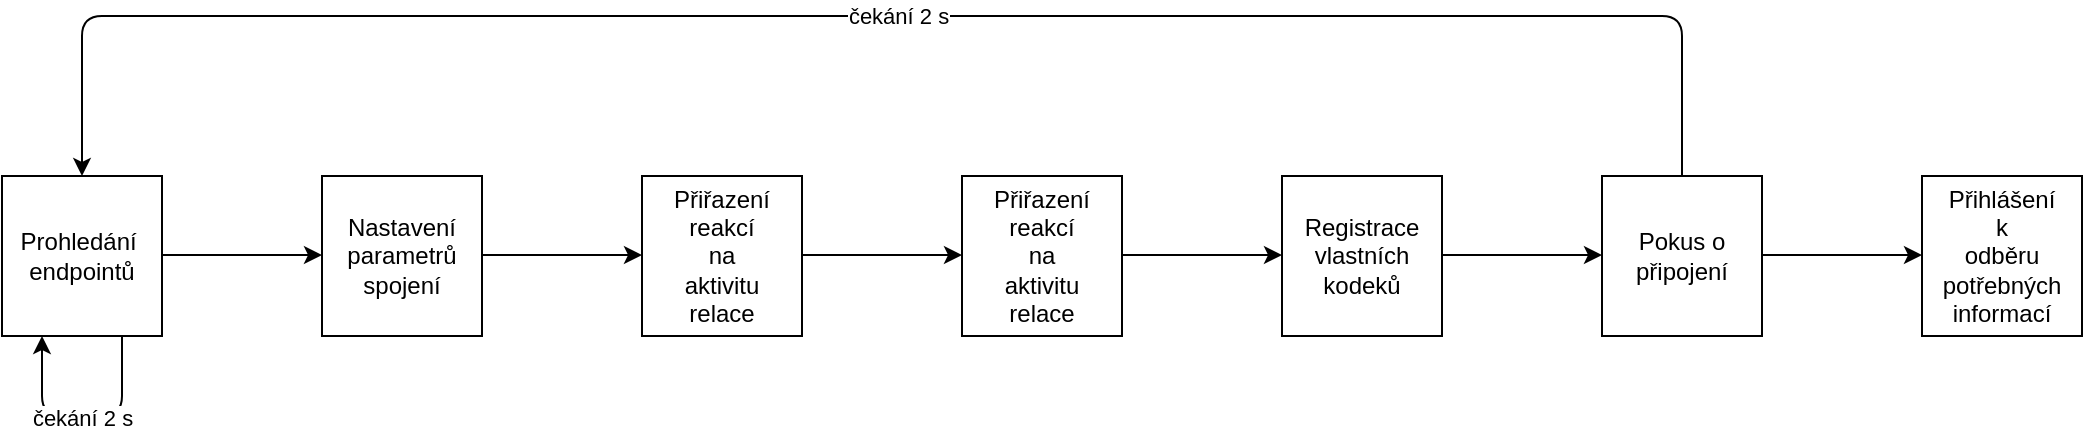 <mxfile version="14.5.4" type="github">
  <diagram id="U_PIDvn29T9wo9rOR9L2" name="Page-1">
    <mxGraphModel dx="2066" dy="1185" grid="1" gridSize="10" guides="1" tooltips="1" connect="1" arrows="1" fold="1" page="1" pageScale="1" pageWidth="1169" pageHeight="1654" math="0" shadow="0">
      <root>
        <mxCell id="0" />
        <mxCell id="1" parent="0" />
        <mxCell id="jTnP1hHiPZCDrmzqQvNp-1" value="Prohledání&amp;nbsp;&lt;br&gt;endpointů" style="rounded=0;whiteSpace=wrap;html=1;" vertex="1" parent="1">
          <mxGeometry x="80" y="200" width="80" height="80" as="geometry" />
        </mxCell>
        <mxCell id="jTnP1hHiPZCDrmzqQvNp-2" value="Nastavení&lt;br&gt;parametrů&lt;br&gt;spojení" style="rounded=0;whiteSpace=wrap;html=1;" vertex="1" parent="1">
          <mxGeometry x="240" y="200" width="80" height="80" as="geometry" />
        </mxCell>
        <mxCell id="jTnP1hHiPZCDrmzqQvNp-3" value="Přiřazení&lt;br&gt;reakcí&lt;br&gt;na&lt;br&gt;aktivitu&lt;br&gt;relace" style="rounded=0;whiteSpace=wrap;html=1;" vertex="1" parent="1">
          <mxGeometry x="400" y="200" width="80" height="80" as="geometry" />
        </mxCell>
        <mxCell id="jTnP1hHiPZCDrmzqQvNp-4" value="Přiřazení&lt;br&gt;reakcí&lt;br&gt;na&lt;br&gt;aktivitu&lt;br&gt;relace" style="rounded=0;whiteSpace=wrap;html=1;" vertex="1" parent="1">
          <mxGeometry x="560" y="200" width="80" height="80" as="geometry" />
        </mxCell>
        <mxCell id="jTnP1hHiPZCDrmzqQvNp-5" value="Registrace&lt;br&gt;vlastních&lt;br&gt;kodeků" style="rounded=0;whiteSpace=wrap;html=1;" vertex="1" parent="1">
          <mxGeometry x="720" y="200" width="80" height="80" as="geometry" />
        </mxCell>
        <mxCell id="jTnP1hHiPZCDrmzqQvNp-6" value="Pokus o připojení" style="rounded=0;whiteSpace=wrap;html=1;" vertex="1" parent="1">
          <mxGeometry x="880" y="200" width="80" height="80" as="geometry" />
        </mxCell>
        <mxCell id="jTnP1hHiPZCDrmzqQvNp-7" value="Přihlášení&lt;br&gt;k&lt;br&gt;odběru&lt;br&gt;potřebných&lt;br&gt;informací" style="rounded=0;whiteSpace=wrap;html=1;" vertex="1" parent="1">
          <mxGeometry x="1040" y="200" width="80" height="80" as="geometry" />
        </mxCell>
        <mxCell id="jTnP1hHiPZCDrmzqQvNp-8" value="" style="endArrow=classic;html=1;" edge="1" parent="1">
          <mxGeometry width="50" height="50" relative="1" as="geometry">
            <mxPoint x="160" y="239.5" as="sourcePoint" />
            <mxPoint x="240" y="239.5" as="targetPoint" />
          </mxGeometry>
        </mxCell>
        <mxCell id="jTnP1hHiPZCDrmzqQvNp-9" value="" style="endArrow=classic;html=1;" edge="1" parent="1">
          <mxGeometry width="50" height="50" relative="1" as="geometry">
            <mxPoint x="320" y="239.5" as="sourcePoint" />
            <mxPoint x="400" y="239.5" as="targetPoint" />
          </mxGeometry>
        </mxCell>
        <mxCell id="jTnP1hHiPZCDrmzqQvNp-10" value="" style="endArrow=classic;html=1;" edge="1" parent="1">
          <mxGeometry width="50" height="50" relative="1" as="geometry">
            <mxPoint x="480" y="239.5" as="sourcePoint" />
            <mxPoint x="560" y="239.5" as="targetPoint" />
          </mxGeometry>
        </mxCell>
        <mxCell id="jTnP1hHiPZCDrmzqQvNp-11" value="" style="endArrow=classic;html=1;" edge="1" parent="1">
          <mxGeometry width="50" height="50" relative="1" as="geometry">
            <mxPoint x="640" y="239.5" as="sourcePoint" />
            <mxPoint x="720" y="239.5" as="targetPoint" />
          </mxGeometry>
        </mxCell>
        <mxCell id="jTnP1hHiPZCDrmzqQvNp-12" value="" style="endArrow=classic;html=1;" edge="1" parent="1">
          <mxGeometry width="50" height="50" relative="1" as="geometry">
            <mxPoint x="800" y="239.5" as="sourcePoint" />
            <mxPoint x="880" y="239.5" as="targetPoint" />
          </mxGeometry>
        </mxCell>
        <mxCell id="jTnP1hHiPZCDrmzqQvNp-13" value="" style="endArrow=classic;html=1;" edge="1" parent="1">
          <mxGeometry width="50" height="50" relative="1" as="geometry">
            <mxPoint x="960" y="239.5" as="sourcePoint" />
            <mxPoint x="1040" y="239.5" as="targetPoint" />
          </mxGeometry>
        </mxCell>
        <mxCell id="jTnP1hHiPZCDrmzqQvNp-14" value="" style="endArrow=classic;html=1;exitX=0.5;exitY=0;exitDx=0;exitDy=0;entryX=0.5;entryY=0;entryDx=0;entryDy=0;" edge="1" parent="1" source="jTnP1hHiPZCDrmzqQvNp-6" target="jTnP1hHiPZCDrmzqQvNp-1">
          <mxGeometry width="50" height="50" relative="1" as="geometry">
            <mxPoint x="560" y="630" as="sourcePoint" />
            <mxPoint x="610" y="580" as="targetPoint" />
            <Array as="points">
              <mxPoint x="920" y="120" />
              <mxPoint x="120" y="120" />
            </Array>
          </mxGeometry>
        </mxCell>
        <mxCell id="jTnP1hHiPZCDrmzqQvNp-15" value="čekání 2 s" style="edgeLabel;html=1;align=center;verticalAlign=middle;resizable=0;points=[];" vertex="1" connectable="0" parent="jTnP1hHiPZCDrmzqQvNp-14">
          <mxGeometry x="-0.017" relative="1" as="geometry">
            <mxPoint as="offset" />
          </mxGeometry>
        </mxCell>
        <mxCell id="jTnP1hHiPZCDrmzqQvNp-16" value="" style="endArrow=classic;html=1;exitX=0.75;exitY=1;exitDx=0;exitDy=0;entryX=0.25;entryY=1;entryDx=0;entryDy=0;" edge="1" parent="1" source="jTnP1hHiPZCDrmzqQvNp-1" target="jTnP1hHiPZCDrmzqQvNp-1">
          <mxGeometry width="50" height="50" relative="1" as="geometry">
            <mxPoint x="560" y="630" as="sourcePoint" />
            <mxPoint x="100" y="440" as="targetPoint" />
            <Array as="points">
              <mxPoint x="140" y="320" />
              <mxPoint x="100" y="320" />
            </Array>
          </mxGeometry>
        </mxCell>
        <mxCell id="jTnP1hHiPZCDrmzqQvNp-17" value="čekání 2 s" style="edgeLabel;html=1;align=center;verticalAlign=middle;resizable=0;points=[];" vertex="1" connectable="0" parent="jTnP1hHiPZCDrmzqQvNp-16">
          <mxGeometry y="1" relative="1" as="geometry">
            <mxPoint as="offset" />
          </mxGeometry>
        </mxCell>
      </root>
    </mxGraphModel>
  </diagram>
</mxfile>
